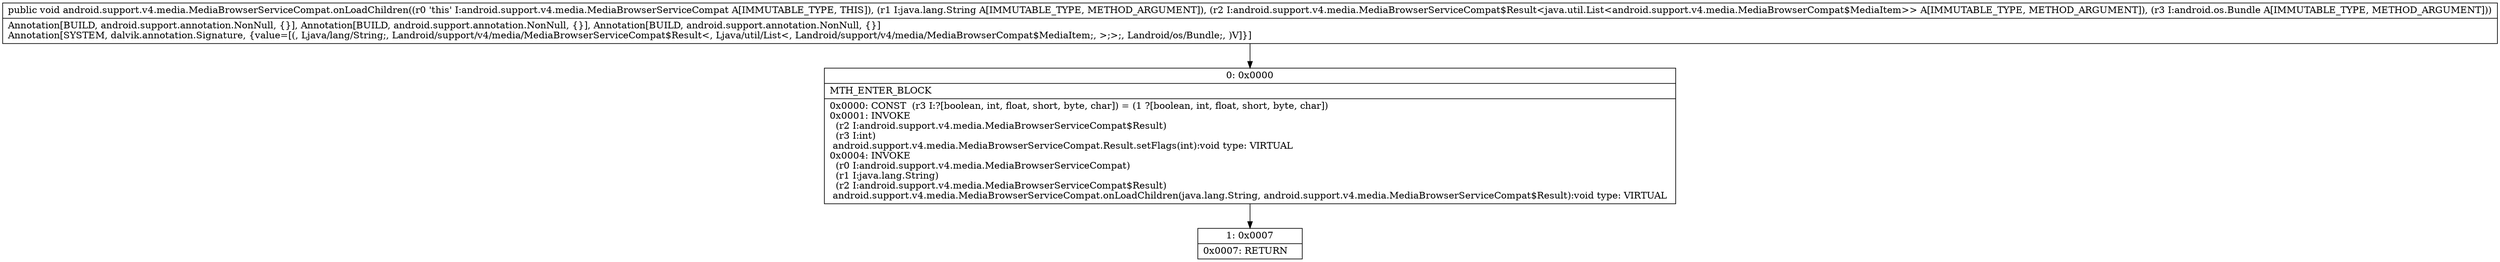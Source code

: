 digraph "CFG forandroid.support.v4.media.MediaBrowserServiceCompat.onLoadChildren(Ljava\/lang\/String;Landroid\/support\/v4\/media\/MediaBrowserServiceCompat$Result;Landroid\/os\/Bundle;)V" {
Node_0 [shape=record,label="{0\:\ 0x0000|MTH_ENTER_BLOCK\l|0x0000: CONST  (r3 I:?[boolean, int, float, short, byte, char]) = (1 ?[boolean, int, float, short, byte, char]) \l0x0001: INVOKE  \l  (r2 I:android.support.v4.media.MediaBrowserServiceCompat$Result)\l  (r3 I:int)\l android.support.v4.media.MediaBrowserServiceCompat.Result.setFlags(int):void type: VIRTUAL \l0x0004: INVOKE  \l  (r0 I:android.support.v4.media.MediaBrowserServiceCompat)\l  (r1 I:java.lang.String)\l  (r2 I:android.support.v4.media.MediaBrowserServiceCompat$Result)\l android.support.v4.media.MediaBrowserServiceCompat.onLoadChildren(java.lang.String, android.support.v4.media.MediaBrowserServiceCompat$Result):void type: VIRTUAL \l}"];
Node_1 [shape=record,label="{1\:\ 0x0007|0x0007: RETURN   \l}"];
MethodNode[shape=record,label="{public void android.support.v4.media.MediaBrowserServiceCompat.onLoadChildren((r0 'this' I:android.support.v4.media.MediaBrowserServiceCompat A[IMMUTABLE_TYPE, THIS]), (r1 I:java.lang.String A[IMMUTABLE_TYPE, METHOD_ARGUMENT]), (r2 I:android.support.v4.media.MediaBrowserServiceCompat$Result\<java.util.List\<android.support.v4.media.MediaBrowserCompat$MediaItem\>\> A[IMMUTABLE_TYPE, METHOD_ARGUMENT]), (r3 I:android.os.Bundle A[IMMUTABLE_TYPE, METHOD_ARGUMENT]))  | Annotation[BUILD, android.support.annotation.NonNull, \{\}], Annotation[BUILD, android.support.annotation.NonNull, \{\}], Annotation[BUILD, android.support.annotation.NonNull, \{\}]\lAnnotation[SYSTEM, dalvik.annotation.Signature, \{value=[(, Ljava\/lang\/String;, Landroid\/support\/v4\/media\/MediaBrowserServiceCompat$Result\<, Ljava\/util\/List\<, Landroid\/support\/v4\/media\/MediaBrowserCompat$MediaItem;, \>;\>;, Landroid\/os\/Bundle;, )V]\}]\l}"];
MethodNode -> Node_0;
Node_0 -> Node_1;
}

